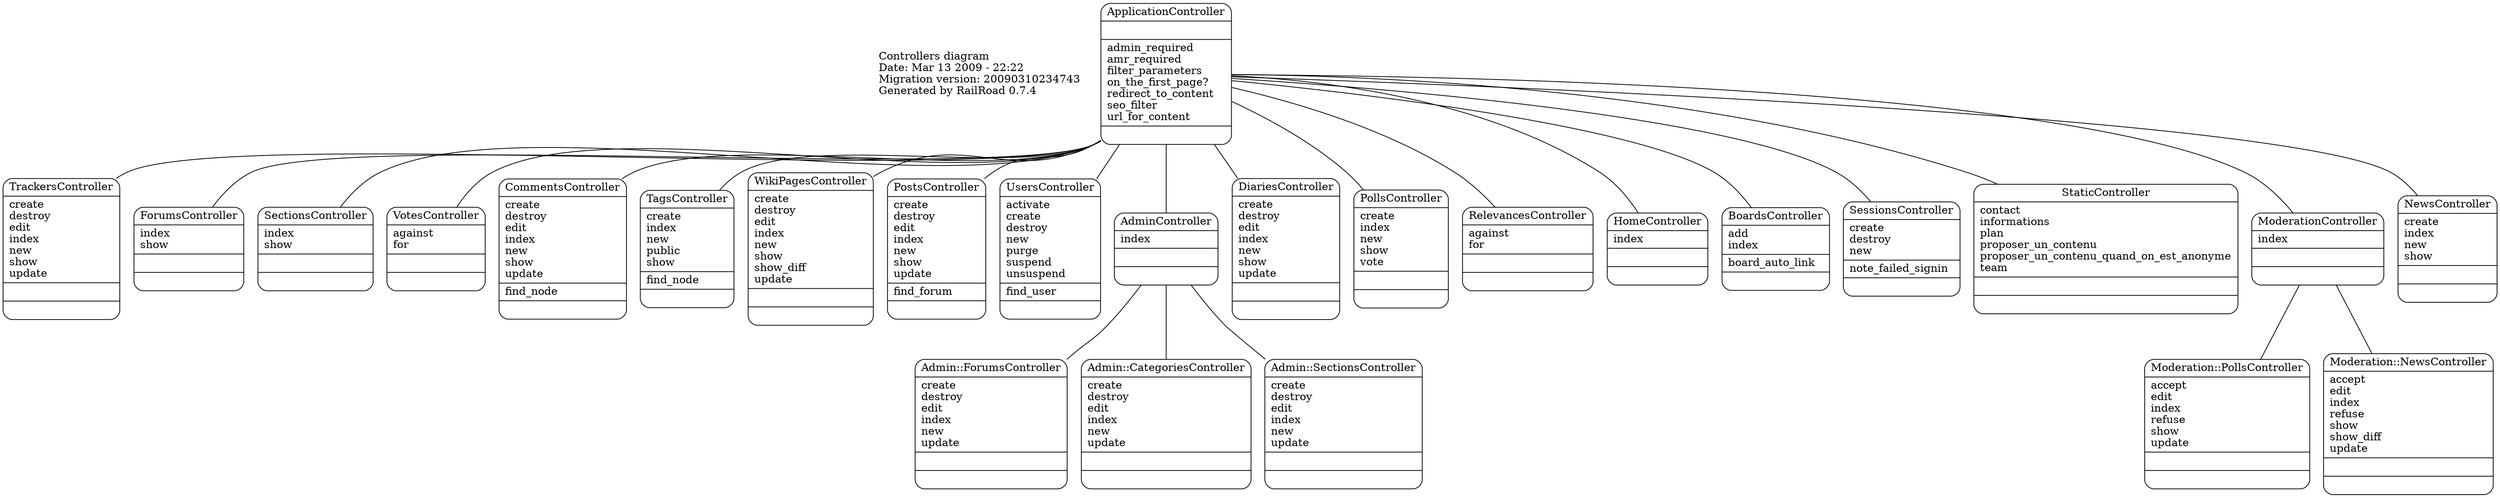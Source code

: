 digraph controllers_diagram {
	graph[overlap=false, splines=true]
	_diagram_info [shape="plaintext", label="Controllers diagram\lDate: Mar 13 2009 - 22:22\lMigration version: 20090310234743\lGenerated by RailRoad 0.7.4\l", fontsize=14]
	"TrackersController" [shape=Mrecord, label="{TrackersController|create\ldestroy\ledit\lindex\lnew\lshow\lupdate\l|\l|\l}"]
	"ForumsController" [shape=Mrecord, label="{ForumsController|index\lshow\l|\l|\l}"]
	"Moderation::PollsController" [shape=Mrecord, label="{Moderation::PollsController|accept\ledit\lindex\lrefuse\lshow\lupdate\l|\l|\l}"]
	"Moderation::NewsController" [shape=Mrecord, label="{Moderation::NewsController|accept\ledit\lindex\lrefuse\lshow\lshow_diff\lupdate\l|\l|\l}"]
	"SectionsController" [shape=Mrecord, label="{SectionsController|index\lshow\l|\l|\l}"]
	"VotesController" [shape=Mrecord, label="{VotesController|against\lfor\l|\l|\l}"]
	"CommentsController" [shape=Mrecord, label="{CommentsController|create\ldestroy\ledit\lindex\lnew\lshow\lupdate\l|find_node\l|\l}"]
	"TagsController" [shape=Mrecord, label="{TagsController|create\lindex\lnew\lpublic\lshow\l|find_node\l|\l}"]
	"WikiPagesController" [shape=Mrecord, label="{WikiPagesController|create\ldestroy\ledit\lindex\lnew\lshow\lshow_diff\lupdate\l|\l|\l}"]
	"ApplicationController" [shape=Mrecord, label="{ApplicationController|\l|admin_required\lamr_required\lfilter_parameters\lon_the_first_page?\lredirect_to_content\lseo_filter\lurl_for_content\l|\l}"]
	"PostsController" [shape=Mrecord, label="{PostsController|create\ldestroy\ledit\lindex\lnew\lshow\lupdate\l|find_forum\l|\l}"]
	"UsersController" [shape=Mrecord, label="{UsersController|activate\lcreate\ldestroy\lnew\lpurge\lsuspend\lunsuspend\l|find_user\l|\l}"]
	"AdminController" [shape=Mrecord, label="{AdminController|index\l|\l|\l}"]
	"DiariesController" [shape=Mrecord, label="{DiariesController|create\ldestroy\ledit\lindex\lnew\lshow\lupdate\l|\l|\l}"]
	"PollsController" [shape=Mrecord, label="{PollsController|create\lindex\lnew\lshow\lvote\l|\l|\l}"]
	"RelevancesController" [shape=Mrecord, label="{RelevancesController|against\lfor\l|\l|\l}"]
	"HomeController" [shape=Mrecord, label="{HomeController|index\l|\l|\l}"]
	"BoardsController" [shape=Mrecord, label="{BoardsController|add\lindex\l|board_auto_link\l|\l}"]
	"Admin::ForumsController" [shape=Mrecord, label="{Admin::ForumsController|create\ldestroy\ledit\lindex\lnew\lupdate\l|\l|\l}"]
	"Admin::CategoriesController" [shape=Mrecord, label="{Admin::CategoriesController|create\ldestroy\ledit\lindex\lnew\lupdate\l|\l|\l}"]
	"Admin::SectionsController" [shape=Mrecord, label="{Admin::SectionsController|create\ldestroy\ledit\lindex\lnew\lupdate\l|\l|\l}"]
	"SessionsController" [shape=Mrecord, label="{SessionsController|create\ldestroy\lnew\l|note_failed_signin\l|\l}"]
	"StaticController" [shape=Mrecord, label="{StaticController|contact\linformations\lplan\lproposer_un_contenu\lproposer_un_contenu_quand_on_est_anonyme\lteam\l|\l|\l}"]
	"ModerationController" [shape=Mrecord, label="{ModerationController|index\l|\l|\l}"]
	"NewsController" [shape=Mrecord, label="{NewsController|create\lindex\lnew\lshow\l|\l|\l}"]
	"ApplicationController" -> "TrackersController" [label="", arrowhead="none", arrowtail="onormal"]
	"ApplicationController" -> "ForumsController" [label="", arrowhead="none", arrowtail="onormal"]
	"ModerationController" -> "Moderation::PollsController" [label="", arrowhead="none", arrowtail="onormal"]
	"ModerationController" -> "Moderation::NewsController" [label="", arrowhead="none", arrowtail="onormal"]
	"ApplicationController" -> "SectionsController" [label="", arrowhead="none", arrowtail="onormal"]
	"ApplicationController" -> "VotesController" [label="", arrowhead="none", arrowtail="onormal"]
	"ApplicationController" -> "CommentsController" [label="", arrowhead="none", arrowtail="onormal"]
	"ApplicationController" -> "TagsController" [label="", arrowhead="none", arrowtail="onormal"]
	"ApplicationController" -> "WikiPagesController" [label="", arrowhead="none", arrowtail="onormal"]
	"ApplicationController" -> "PostsController" [label="", arrowhead="none", arrowtail="onormal"]
	"ApplicationController" -> "UsersController" [label="", arrowhead="none", arrowtail="onormal"]
	"ApplicationController" -> "AdminController" [label="", arrowhead="none", arrowtail="onormal"]
	"ApplicationController" -> "DiariesController" [label="", arrowhead="none", arrowtail="onormal"]
	"ApplicationController" -> "PollsController" [label="", arrowhead="none", arrowtail="onormal"]
	"ApplicationController" -> "RelevancesController" [label="", arrowhead="none", arrowtail="onormal"]
	"ApplicationController" -> "HomeController" [label="", arrowhead="none", arrowtail="onormal"]
	"ApplicationController" -> "BoardsController" [label="", arrowhead="none", arrowtail="onormal"]
	"AdminController" -> "Admin::ForumsController" [label="", arrowhead="none", arrowtail="onormal"]
	"AdminController" -> "Admin::CategoriesController" [label="", arrowhead="none", arrowtail="onormal"]
	"AdminController" -> "Admin::SectionsController" [label="", arrowhead="none", arrowtail="onormal"]
	"ApplicationController" -> "SessionsController" [label="", arrowhead="none", arrowtail="onormal"]
	"ApplicationController" -> "StaticController" [label="", arrowhead="none", arrowtail="onormal"]
	"ApplicationController" -> "ModerationController" [label="", arrowhead="none", arrowtail="onormal"]
	"ApplicationController" -> "NewsController" [label="", arrowhead="none", arrowtail="onormal"]
}
